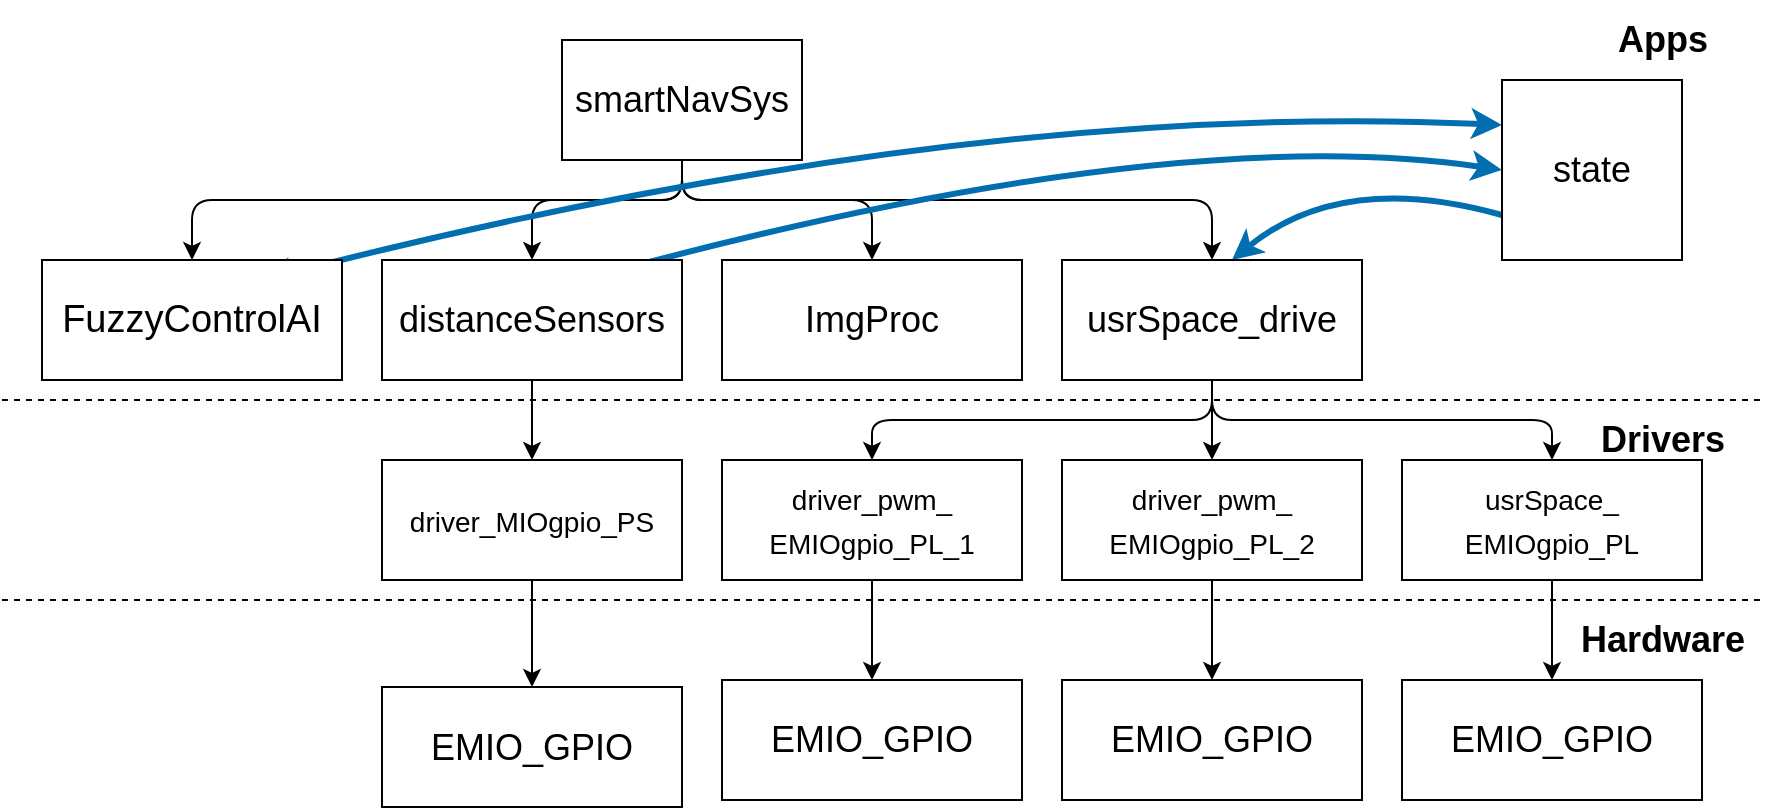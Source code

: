 <mxfile>
    <diagram id="Lh2V6kkWJeTsns9pRhTM" name="Page-1">
        <mxGraphModel dx="1082" dy="836" grid="1" gridSize="10" guides="1" tooltips="1" connect="1" arrows="1" fold="1" page="1" pageScale="1" pageWidth="500" pageHeight="500" math="0" shadow="0">
            <root>
                <mxCell id="0"/>
                <mxCell id="1" parent="0"/>
                <mxCell id="11" style="edgeStyle=orthogonalEdgeStyle;html=1;entryX=0.5;entryY=0;entryDx=0;entryDy=0;rounded=1;" parent="1" target="45" edge="1">
                    <mxGeometry relative="1" as="geometry">
                        <mxPoint x="340" y="80" as="sourcePoint"/>
                        <mxPoint x="100" y="180" as="targetPoint"/>
                        <Array as="points">
                            <mxPoint x="340" y="140"/>
                            <mxPoint x="95" y="140"/>
                        </Array>
                    </mxGeometry>
                </mxCell>
                <mxCell id="12" style="edgeStyle=orthogonalEdgeStyle;rounded=1;html=1;entryX=0.5;entryY=0;entryDx=0;entryDy=0;" parent="1" target="47" edge="1">
                    <mxGeometry relative="1" as="geometry">
                        <mxPoint x="340" y="80" as="sourcePoint"/>
                        <mxPoint x="420" y="180" as="targetPoint"/>
                        <Array as="points">
                            <mxPoint x="340" y="140"/>
                            <mxPoint x="435" y="140"/>
                        </Array>
                    </mxGeometry>
                </mxCell>
                <mxCell id="13" style="edgeStyle=orthogonalEdgeStyle;rounded=1;html=1;entryX=0.5;entryY=0;entryDx=0;entryDy=0;" parent="1" target="46" edge="1">
                    <mxGeometry relative="1" as="geometry">
                        <mxPoint x="340" y="80" as="sourcePoint"/>
                        <mxPoint x="260" y="180.0" as="targetPoint"/>
                        <Array as="points">
                            <mxPoint x="340" y="140"/>
                            <mxPoint x="265" y="140"/>
                        </Array>
                    </mxGeometry>
                </mxCell>
                <mxCell id="14" style="edgeStyle=orthogonalEdgeStyle;rounded=1;html=1;exitX=0.5;exitY=1;exitDx=0;exitDy=0;entryX=0.5;entryY=0;entryDx=0;entryDy=0;" parent="1" source="44" target="48" edge="1">
                    <mxGeometry relative="1" as="geometry">
                        <mxPoint x="340" y="80" as="sourcePoint"/>
                        <mxPoint x="580.029" y="170" as="targetPoint"/>
                        <Array as="points">
                            <mxPoint x="340" y="140"/>
                            <mxPoint x="605" y="140"/>
                        </Array>
                    </mxGeometry>
                </mxCell>
                <mxCell id="30" style="edgeStyle=none;curved=1;html=1;exitX=0.75;exitY=0;exitDx=0;exitDy=0;entryX=0;entryY=0.25;entryDx=0;entryDy=0;startArrow=classic;startFill=1;elbow=vertical;fillColor=#1ba1e2;strokeColor=#006EAF;strokeWidth=3;" parent="1" target="66" edge="1">
                    <mxGeometry relative="1" as="geometry">
                        <mxPoint x="130" y="180" as="sourcePoint"/>
                        <Array as="points">
                            <mxPoint x="480" y="90"/>
                        </Array>
                        <mxPoint x="750" y="100" as="targetPoint"/>
                    </mxGeometry>
                </mxCell>
                <mxCell id="29" style="html=1;entryX=0;entryY=0.5;entryDx=0;entryDy=0;startArrow=none;startFill=0;elbow=vertical;exitX=0.75;exitY=0;exitDx=0;exitDy=0;curved=1;fillColor=#1ba1e2;strokeColor=#006EAF;strokeWidth=3;" parent="1" target="66" edge="1">
                    <mxGeometry relative="1" as="geometry">
                        <mxPoint x="290" y="180.0" as="sourcePoint"/>
                        <Array as="points">
                            <mxPoint x="580" y="100"/>
                        </Array>
                        <mxPoint x="750" y="120" as="targetPoint"/>
                    </mxGeometry>
                </mxCell>
                <mxCell id="34" style="edgeStyle=none;curved=1;html=1;fontSize=11;startArrow=none;startFill=0;strokeWidth=1;elbow=vertical;exitX=0.5;exitY=1;exitDx=0;exitDy=0;" parent="1" source="48" target="54" edge="1">
                    <mxGeometry relative="1" as="geometry">
                        <mxPoint x="583.462" y="250" as="sourcePoint"/>
                    </mxGeometry>
                </mxCell>
                <mxCell id="36" style="edgeStyle=orthogonalEdgeStyle;html=1;fontSize=11;startArrow=none;startFill=0;strokeWidth=1;elbow=vertical;exitX=0.5;exitY=1;exitDx=0;exitDy=0;entryX=0.5;entryY=0;entryDx=0;entryDy=0;" parent="1" source="48" target="57" edge="1">
                    <mxGeometry relative="1" as="geometry">
                        <mxPoint x="580.029" y="250" as="sourcePoint"/>
                        <Array as="points">
                            <mxPoint x="605" y="250"/>
                            <mxPoint x="775" y="250"/>
                        </Array>
                    </mxGeometry>
                </mxCell>
                <mxCell id="43" style="html=1;exitX=0.75;exitY=0;exitDx=0;exitDy=0;entryX=0;entryY=0.75;entryDx=0;entryDy=0;fontSize=18;startArrow=classic;startFill=1;strokeWidth=3;curved=1;fillColor=#1ba1e2;strokeColor=#006EAF;endArrow=none;endFill=0;" parent="1" target="66" edge="1">
                    <mxGeometry relative="1" as="geometry">
                        <mxPoint x="615" y="170" as="sourcePoint"/>
                        <Array as="points">
                            <mxPoint x="670" y="125"/>
                        </Array>
                        <mxPoint x="750" y="140" as="targetPoint"/>
                    </mxGeometry>
                </mxCell>
                <mxCell id="21" value="" style="endArrow=none;dashed=1;html=1;rounded=1;" parent="1" edge="1">
                    <mxGeometry width="50" height="50" relative="1" as="geometry">
                        <mxPoint y="340" as="sourcePoint"/>
                        <mxPoint x="880" y="340" as="targetPoint"/>
                    </mxGeometry>
                </mxCell>
                <mxCell id="22" value="&lt;font style=&quot;font-size: 18px;&quot;&gt;Drivers&lt;/font&gt;" style="text;strokeColor=none;fillColor=none;html=1;fontSize=18;fontStyle=1;verticalAlign=middle;align=center;" parent="1" vertex="1">
                    <mxGeometry x="780" y="240" width="100" height="40" as="geometry"/>
                </mxCell>
                <mxCell id="23" value="Apps" style="text;strokeColor=none;fillColor=none;html=1;fontSize=18;fontStyle=1;verticalAlign=middle;align=center;" parent="1" vertex="1">
                    <mxGeometry x="780" y="40" width="100" height="40" as="geometry"/>
                </mxCell>
                <mxCell id="26" value="Hardware" style="text;strokeColor=none;fillColor=none;html=1;fontSize=18;fontStyle=1;verticalAlign=middle;align=center;" parent="1" vertex="1">
                    <mxGeometry x="780" y="340" width="100" height="40" as="geometry"/>
                </mxCell>
                <mxCell id="27" value="" style="endArrow=none;dashed=1;html=1;rounded=1;" parent="1" edge="1">
                    <mxGeometry width="50" height="50" relative="1" as="geometry">
                        <mxPoint y="240" as="sourcePoint"/>
                        <mxPoint x="880" y="240" as="targetPoint"/>
                    </mxGeometry>
                </mxCell>
                <mxCell id="44" value="&lt;span&gt;&lt;font style=&quot;font-size: 18px&quot;&gt;smartNavSys&lt;/font&gt;&lt;/span&gt;" style="rounded=0;whiteSpace=wrap;html=1;fontSize=14;" parent="1" vertex="1">
                    <mxGeometry x="280" y="60" width="120" height="60" as="geometry"/>
                </mxCell>
                <mxCell id="45" value="&lt;span style=&quot;font-size: 19px&quot;&gt;FuzzyControlAI&lt;/span&gt;" style="rounded=0;whiteSpace=wrap;html=1;fontSize=18;" parent="1" vertex="1">
                    <mxGeometry x="20" y="170" width="150" height="60" as="geometry"/>
                </mxCell>
                <mxCell id="53" style="edgeStyle=none;curved=1;html=1;fontSize=14;startArrow=none;startFill=0;endArrow=classic;endFill=1;strokeWidth=1;" parent="1" source="46" target="49" edge="1">
                    <mxGeometry relative="1" as="geometry"/>
                </mxCell>
                <mxCell id="46" value="&lt;span&gt;distanceSensors&lt;/span&gt;" style="rounded=0;whiteSpace=wrap;html=1;fontSize=18;" parent="1" vertex="1">
                    <mxGeometry x="190" y="170" width="150" height="60" as="geometry"/>
                </mxCell>
                <mxCell id="47" value="&lt;span&gt;ImgProc&lt;/span&gt;" style="rounded=0;whiteSpace=wrap;html=1;fontSize=18;" parent="1" vertex="1">
                    <mxGeometry x="360" y="170" width="150" height="60" as="geometry"/>
                </mxCell>
                <mxCell id="48" value="&lt;span&gt;usrSpace_drive&lt;/span&gt;" style="rounded=0;whiteSpace=wrap;html=1;fontSize=18;" parent="1" vertex="1">
                    <mxGeometry x="530" y="170" width="150" height="60" as="geometry"/>
                </mxCell>
                <mxCell id="65" style="edgeStyle=none;curved=1;html=1;fontSize=18;startArrow=none;startFill=0;endArrow=classic;endFill=1;strokeWidth=1;" parent="1" source="49" target="64" edge="1">
                    <mxGeometry relative="1" as="geometry"/>
                </mxCell>
                <mxCell id="49" value="&lt;span style=&quot;font-size: 14px&quot;&gt;driver_&lt;/span&gt;&lt;span style=&quot;font-size: 14px&quot;&gt;MIOgpio_PS&lt;/span&gt;" style="rounded=0;whiteSpace=wrap;html=1;fontSize=18;" parent="1" vertex="1">
                    <mxGeometry x="190" y="270" width="150" height="60" as="geometry"/>
                </mxCell>
                <mxCell id="62" style="edgeStyle=none;curved=1;html=1;entryX=0.5;entryY=0;entryDx=0;entryDy=0;fontSize=18;startArrow=none;startFill=0;endArrow=classic;endFill=1;strokeWidth=1;" parent="1" source="54" target="60" edge="1">
                    <mxGeometry relative="1" as="geometry"/>
                </mxCell>
                <mxCell id="54" value="&lt;span style=&quot;font-size: 14px&quot;&gt;driver_pwm_&lt;/span&gt;&lt;br style=&quot;font-size: 14px&quot;&gt;&lt;span style=&quot;font-size: 14px&quot;&gt;EMIOgpio_PL_2&lt;/span&gt;" style="rounded=0;whiteSpace=wrap;html=1;fontSize=18;" parent="1" vertex="1">
                    <mxGeometry x="530" y="270" width="150" height="60" as="geometry"/>
                </mxCell>
                <mxCell id="63" style="edgeStyle=none;curved=1;html=1;entryX=0.5;entryY=0;entryDx=0;entryDy=0;fontSize=18;startArrow=none;startFill=0;endArrow=classic;endFill=1;strokeWidth=1;" parent="1" source="55" target="61" edge="1">
                    <mxGeometry relative="1" as="geometry"/>
                </mxCell>
                <mxCell id="55" value="&lt;span style=&quot;font-size: 14px&quot;&gt;driver_pwm_&lt;/span&gt;&lt;br style=&quot;font-size: 14px&quot;&gt;&lt;span style=&quot;font-size: 14px&quot;&gt;EMIOgpio_PL_1&lt;/span&gt;" style="rounded=0;whiteSpace=wrap;html=1;fontSize=18;" parent="1" vertex="1">
                    <mxGeometry x="360" y="270" width="150" height="60" as="geometry"/>
                </mxCell>
                <mxCell id="56" value="" style="edgeStyle=orthogonalEdgeStyle;html=1;entryX=0.5;entryY=0;entryDx=0;entryDy=0;fontSize=11;startArrow=none;startFill=0;strokeWidth=1;elbow=vertical;exitX=0.5;exitY=1;exitDx=0;exitDy=0;endArrow=classic;endFill=1;" parent="1" source="48" target="55" edge="1">
                    <mxGeometry relative="1" as="geometry">
                        <mxPoint x="605" y="230.0" as="sourcePoint"/>
                        <mxPoint x="420" y="340.0" as="targetPoint"/>
                        <Array as="points">
                            <mxPoint x="605" y="250"/>
                        </Array>
                    </mxGeometry>
                </mxCell>
                <mxCell id="59" style="edgeStyle=none;curved=1;html=1;fontSize=18;startArrow=none;startFill=0;endArrow=classic;endFill=1;strokeWidth=1;" parent="1" source="57" target="58" edge="1">
                    <mxGeometry relative="1" as="geometry"/>
                </mxCell>
                <mxCell id="57" value="&lt;span style=&quot;font-size: 14px&quot;&gt;usrSpace_&lt;br&gt;&lt;/span&gt;&lt;span style=&quot;font-size: 14px&quot;&gt;EMIOgpio_PL&lt;/span&gt;" style="rounded=0;whiteSpace=wrap;html=1;fontSize=18;" parent="1" vertex="1">
                    <mxGeometry x="700" y="270" width="150" height="60" as="geometry"/>
                </mxCell>
                <mxCell id="58" value="&lt;font style=&quot;font-size: 18px&quot;&gt;EMIO_GPIO&lt;/font&gt;" style="rounded=0;whiteSpace=wrap;html=1;fontSize=18;" parent="1" vertex="1">
                    <mxGeometry x="700" y="380" width="150" height="60" as="geometry"/>
                </mxCell>
                <mxCell id="60" value="&lt;font style=&quot;font-size: 18px&quot;&gt;EMIO_GPIO&lt;/font&gt;" style="rounded=0;whiteSpace=wrap;html=1;fontSize=18;" parent="1" vertex="1">
                    <mxGeometry x="530" y="380" width="150" height="60" as="geometry"/>
                </mxCell>
                <mxCell id="61" value="&lt;font style=&quot;font-size: 18px&quot;&gt;EMIO_GPIO&lt;/font&gt;" style="rounded=0;whiteSpace=wrap;html=1;fontSize=18;" parent="1" vertex="1">
                    <mxGeometry x="360" y="380" width="150" height="60" as="geometry"/>
                </mxCell>
                <mxCell id="64" value="&lt;font style=&quot;font-size: 18px&quot;&gt;EMIO_GPIO&lt;/font&gt;" style="rounded=0;whiteSpace=wrap;html=1;fontSize=18;" parent="1" vertex="1">
                    <mxGeometry x="190" y="383.5" width="150" height="60" as="geometry"/>
                </mxCell>
                <mxCell id="66" value="&lt;span style=&quot;font-size: 18px;&quot;&gt;state&lt;/span&gt;" style="whiteSpace=wrap;html=1;aspect=fixed;fontSize=18;" vertex="1" parent="1">
                    <mxGeometry x="750" y="80" width="90" height="90" as="geometry"/>
                </mxCell>
            </root>
        </mxGraphModel>
    </diagram>
</mxfile>